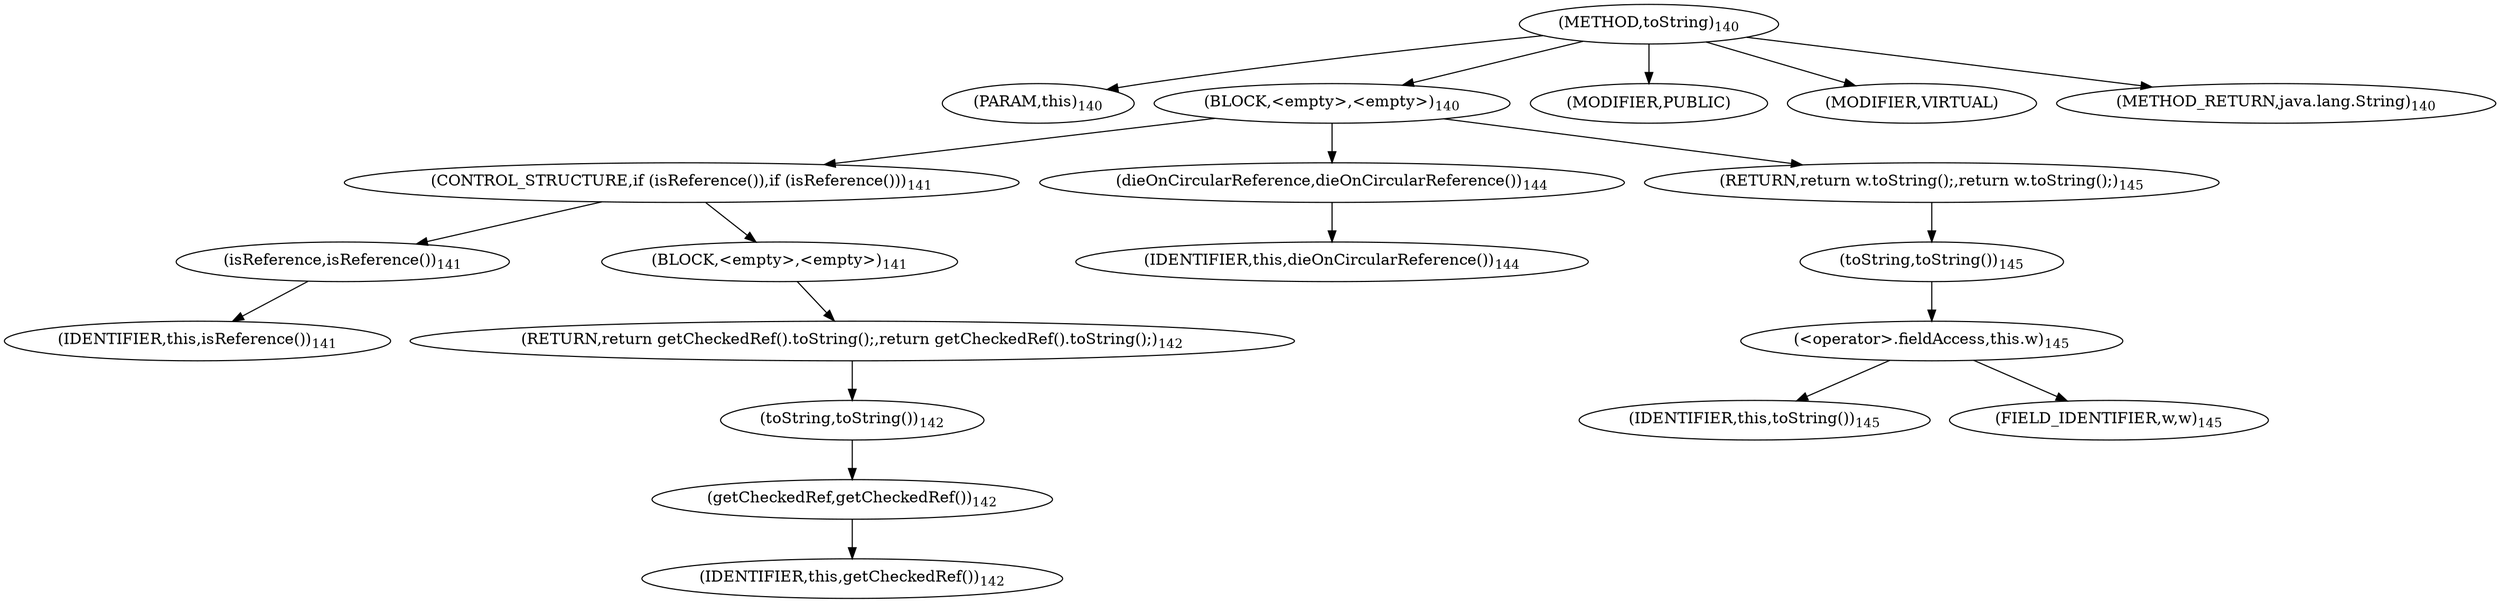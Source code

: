 digraph "toString" {  
"155" [label = <(METHOD,toString)<SUB>140</SUB>> ]
"21" [label = <(PARAM,this)<SUB>140</SUB>> ]
"156" [label = <(BLOCK,&lt;empty&gt;,&lt;empty&gt;)<SUB>140</SUB>> ]
"157" [label = <(CONTROL_STRUCTURE,if (isReference()),if (isReference()))<SUB>141</SUB>> ]
"158" [label = <(isReference,isReference())<SUB>141</SUB>> ]
"20" [label = <(IDENTIFIER,this,isReference())<SUB>141</SUB>> ]
"159" [label = <(BLOCK,&lt;empty&gt;,&lt;empty&gt;)<SUB>141</SUB>> ]
"160" [label = <(RETURN,return getCheckedRef().toString();,return getCheckedRef().toString();)<SUB>142</SUB>> ]
"161" [label = <(toString,toString())<SUB>142</SUB>> ]
"162" [label = <(getCheckedRef,getCheckedRef())<SUB>142</SUB>> ]
"22" [label = <(IDENTIFIER,this,getCheckedRef())<SUB>142</SUB>> ]
"163" [label = <(dieOnCircularReference,dieOnCircularReference())<SUB>144</SUB>> ]
"23" [label = <(IDENTIFIER,this,dieOnCircularReference())<SUB>144</SUB>> ]
"164" [label = <(RETURN,return w.toString();,return w.toString();)<SUB>145</SUB>> ]
"165" [label = <(toString,toString())<SUB>145</SUB>> ]
"166" [label = <(&lt;operator&gt;.fieldAccess,this.w)<SUB>145</SUB>> ]
"167" [label = <(IDENTIFIER,this,toString())<SUB>145</SUB>> ]
"168" [label = <(FIELD_IDENTIFIER,w,w)<SUB>145</SUB>> ]
"169" [label = <(MODIFIER,PUBLIC)> ]
"170" [label = <(MODIFIER,VIRTUAL)> ]
"171" [label = <(METHOD_RETURN,java.lang.String)<SUB>140</SUB>> ]
  "155" -> "21" 
  "155" -> "156" 
  "155" -> "169" 
  "155" -> "170" 
  "155" -> "171" 
  "156" -> "157" 
  "156" -> "163" 
  "156" -> "164" 
  "157" -> "158" 
  "157" -> "159" 
  "158" -> "20" 
  "159" -> "160" 
  "160" -> "161" 
  "161" -> "162" 
  "162" -> "22" 
  "163" -> "23" 
  "164" -> "165" 
  "165" -> "166" 
  "166" -> "167" 
  "166" -> "168" 
}
